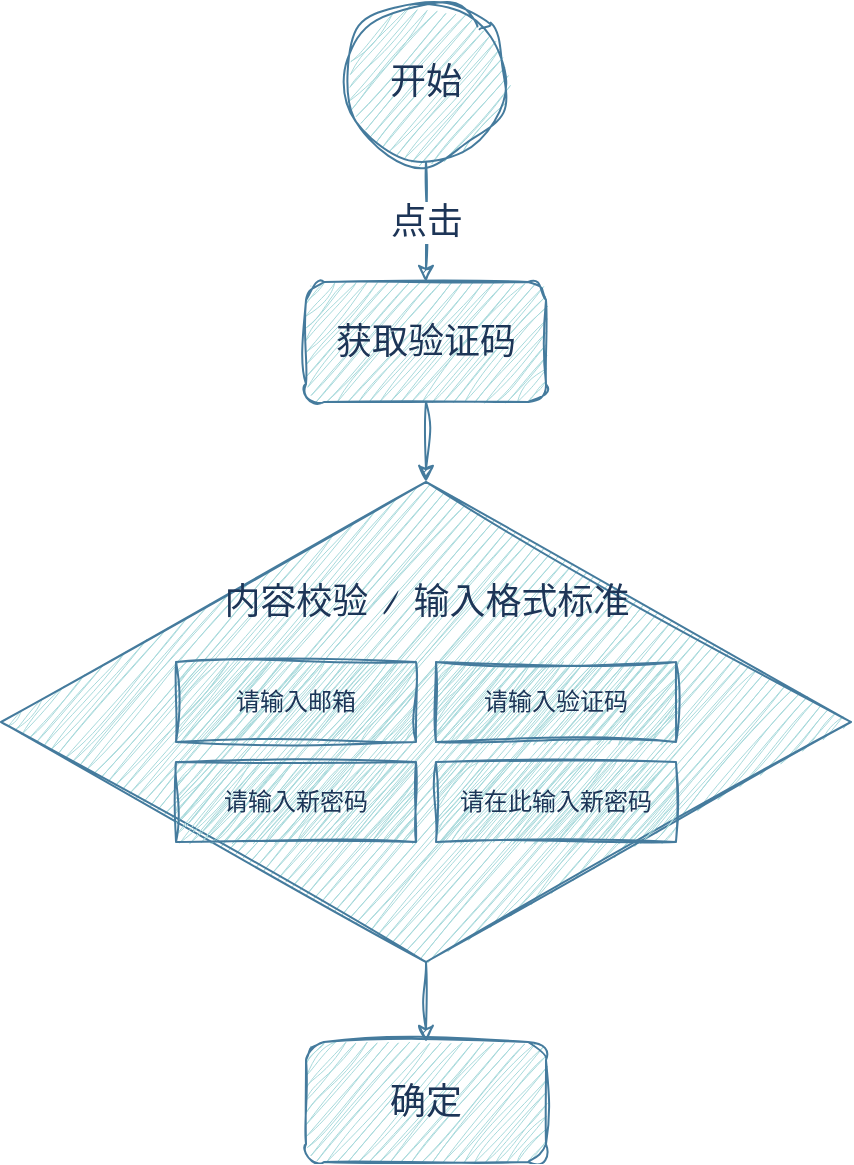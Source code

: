 <mxfile version="21.6.5" type="github">
  <diagram name="第 1 页" id="ABFjYovpaCcEatOb6muG">
    <mxGraphModel dx="1503" dy="768" grid="1" gridSize="10" guides="1" tooltips="1" connect="1" arrows="1" fold="1" page="1" pageScale="1" pageWidth="827" pageHeight="1169" math="0" shadow="0">
      <root>
        <mxCell id="0" />
        <mxCell id="1" parent="0" />
        <mxCell id="9XtBeBoNdV7PvsVut8HQ-18" style="edgeStyle=orthogonalEdgeStyle;rounded=0;sketch=1;hachureGap=4;jiggle=2;curveFitting=1;orthogonalLoop=1;jettySize=auto;html=1;exitX=0.5;exitY=1;exitDx=0;exitDy=0;strokeColor=#457B9D;fontFamily=Architects Daughter;fontSource=https%3A%2F%2Ffonts.googleapis.com%2Fcss%3Ffamily%3DArchitects%2BDaughter;fontSize=16;fontColor=#1D3557;fillColor=#A8DADC;" edge="1" parent="1" source="9XtBeBoNdV7PvsVut8HQ-14" target="9XtBeBoNdV7PvsVut8HQ-17">
          <mxGeometry relative="1" as="geometry" />
        </mxCell>
        <mxCell id="9XtBeBoNdV7PvsVut8HQ-14" value="&lt;br style=&quot;font-size: 18px;&quot;&gt;&lt;br style=&quot;font-size: 18px;&quot;&gt;内容校验 / 输入格式标准" style="rhombus;whiteSpace=wrap;html=1;sketch=1;hachureGap=4;jiggle=2;curveFitting=1;strokeColor=#457B9D;fontFamily=Architects Daughter;fontSource=https%3A%2F%2Ffonts.googleapis.com%2Fcss%3Ffamily%3DArchitects%2BDaughter;fontSize=18;fontColor=#1D3557;fillColor=#A8DADC;verticalAlign=top;" vertex="1" parent="1">
          <mxGeometry x="67.5" y="320" width="425" height="240" as="geometry" />
        </mxCell>
        <mxCell id="9XtBeBoNdV7PvsVut8HQ-15" value="点击" style="edgeStyle=orthogonalEdgeStyle;rounded=0;sketch=1;hachureGap=4;jiggle=2;curveFitting=1;orthogonalLoop=1;jettySize=auto;html=1;exitX=0.5;exitY=1;exitDx=0;exitDy=0;entryX=0.5;entryY=0;entryDx=0;entryDy=0;strokeColor=#457B9D;fontFamily=Architects Daughter;fontSource=https%3A%2F%2Ffonts.googleapis.com%2Fcss%3Ffamily%3DArchitects%2BDaughter;fontSize=18;fontColor=#1D3557;fillColor=#A8DADC;" edge="1" parent="1" source="9XtBeBoNdV7PvsVut8HQ-1" target="9XtBeBoNdV7PvsVut8HQ-19">
          <mxGeometry relative="1" as="geometry" />
        </mxCell>
        <mxCell id="9XtBeBoNdV7PvsVut8HQ-1" value="开始" style="ellipse;whiteSpace=wrap;html=1;aspect=fixed;rounded=0;sketch=1;curveFitting=1;jiggle=2;labelBackgroundColor=none;fillColor=#A8DADC;strokeColor=#457B9D;fontColor=#1D3557;fontSize=18;" vertex="1" parent="1">
          <mxGeometry x="240" y="80" width="80" height="80" as="geometry" />
        </mxCell>
        <mxCell id="9XtBeBoNdV7PvsVut8HQ-2" value="请输入邮箱" style="rounded=0;whiteSpace=wrap;html=1;sketch=1;curveFitting=1;jiggle=2;labelBackgroundColor=none;fillColor=#A8DADC;strokeColor=#457B9D;fontColor=#1D3557;" vertex="1" parent="1">
          <mxGeometry x="155" y="410" width="120" height="40" as="geometry" />
        </mxCell>
        <mxCell id="9XtBeBoNdV7PvsVut8HQ-3" value="请输入验证码" style="rounded=0;whiteSpace=wrap;html=1;sketch=1;curveFitting=1;jiggle=2;labelBackgroundColor=none;fillColor=#A8DADC;strokeColor=#457B9D;fontColor=#1D3557;" vertex="1" parent="1">
          <mxGeometry x="285" y="410" width="120" height="40" as="geometry" />
        </mxCell>
        <mxCell id="9XtBeBoNdV7PvsVut8HQ-4" value="请输入新密码" style="rounded=0;whiteSpace=wrap;html=1;sketch=1;curveFitting=1;jiggle=2;labelBackgroundColor=none;fillColor=#A8DADC;strokeColor=#457B9D;fontColor=#1D3557;" vertex="1" parent="1">
          <mxGeometry x="155" y="460" width="120" height="40" as="geometry" />
        </mxCell>
        <mxCell id="9XtBeBoNdV7PvsVut8HQ-5" value="请在此输入新密码" style="rounded=0;whiteSpace=wrap;html=1;sketch=1;curveFitting=1;jiggle=2;labelBackgroundColor=none;fillColor=#A8DADC;strokeColor=#457B9D;fontColor=#1D3557;" vertex="1" parent="1">
          <mxGeometry x="285" y="460" width="120" height="40" as="geometry" />
        </mxCell>
        <mxCell id="9XtBeBoNdV7PvsVut8HQ-17" value="确定" style="rounded=1;whiteSpace=wrap;html=1;sketch=1;hachureGap=4;jiggle=2;curveFitting=1;strokeColor=#457B9D;fontFamily=Architects Daughter;fontSource=https%3A%2F%2Ffonts.googleapis.com%2Fcss%3Ffamily%3DArchitects%2BDaughter;fontSize=18;fontColor=#1D3557;fillColor=#A8DADC;" vertex="1" parent="1">
          <mxGeometry x="220" y="600" width="120" height="60" as="geometry" />
        </mxCell>
        <mxCell id="9XtBeBoNdV7PvsVut8HQ-20" style="edgeStyle=orthogonalEdgeStyle;rounded=0;sketch=1;hachureGap=4;jiggle=2;curveFitting=1;orthogonalLoop=1;jettySize=auto;html=1;exitX=0.5;exitY=1;exitDx=0;exitDy=0;entryX=0.5;entryY=0;entryDx=0;entryDy=0;strokeColor=#457B9D;fontFamily=Architects Daughter;fontSource=https%3A%2F%2Ffonts.googleapis.com%2Fcss%3Ffamily%3DArchitects%2BDaughter;fontSize=16;fontColor=#1D3557;fillColor=#A8DADC;" edge="1" parent="1" source="9XtBeBoNdV7PvsVut8HQ-19" target="9XtBeBoNdV7PvsVut8HQ-14">
          <mxGeometry relative="1" as="geometry" />
        </mxCell>
        <mxCell id="9XtBeBoNdV7PvsVut8HQ-19" value="获取验证码" style="rounded=1;whiteSpace=wrap;html=1;sketch=1;hachureGap=4;jiggle=2;curveFitting=1;strokeColor=#457B9D;fontFamily=Architects Daughter;fontSource=https%3A%2F%2Ffonts.googleapis.com%2Fcss%3Ffamily%3DArchitects%2BDaughter;fontSize=18;fontColor=#1D3557;fillColor=#A8DADC;" vertex="1" parent="1">
          <mxGeometry x="220" y="220" width="120" height="60" as="geometry" />
        </mxCell>
      </root>
    </mxGraphModel>
  </diagram>
</mxfile>
